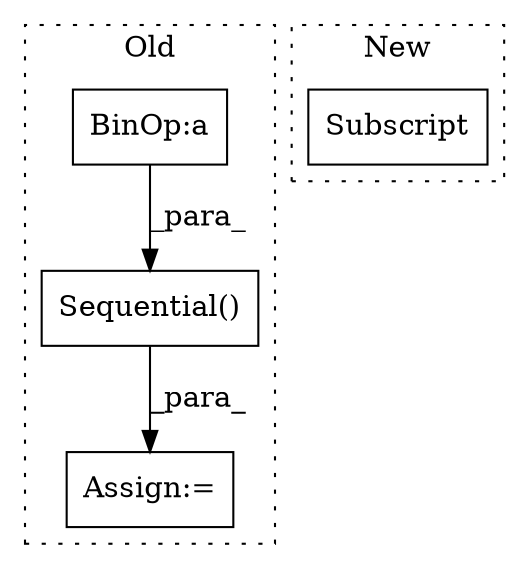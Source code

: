 digraph G {
subgraph cluster0 {
1 [label="Sequential()" a="75" s="4620,4755" l="31,14" shape="box"];
3 [label="Assign:=" a="68" s="4617" l="3" shape="box"];
4 [label="BinOp:a" a="82" s="4108" l="3" shape="box"];
label = "Old";
style="dotted";
}
subgraph cluster1 {
2 [label="Subscript" a="63" s="2227,0" l="10,0" shape="box"];
label = "New";
style="dotted";
}
1 -> 3 [label="_para_"];
4 -> 1 [label="_para_"];
}